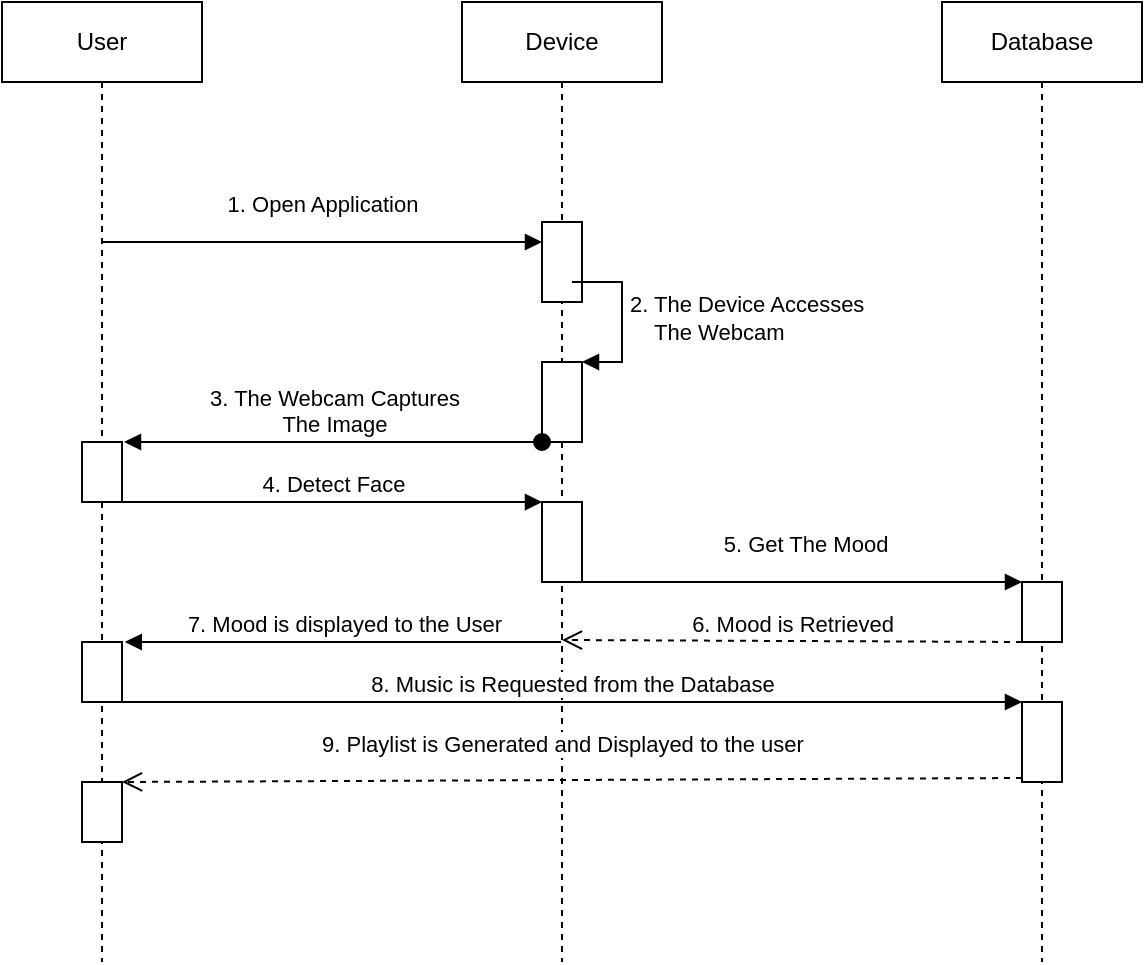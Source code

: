 <mxfile version="13.7.3" type="device"><diagram id="GIO86ZSB9DiLdFa-u4M0" name="Page-1"><mxGraphModel dx="1278" dy="548" grid="1" gridSize="10" guides="1" tooltips="1" connect="1" arrows="1" fold="1" page="1" pageScale="1" pageWidth="850" pageHeight="1100" math="0" shadow="0"><root><mxCell id="0"/><mxCell id="1" parent="0"/><mxCell id="Yeu4cL2g47HZ1VGgiqsx-1" value="User" style="shape=umlLifeline;perimeter=lifelinePerimeter;whiteSpace=wrap;html=1;container=1;collapsible=0;recursiveResize=0;outlineConnect=0;" vertex="1" parent="1"><mxGeometry x="80" y="40" width="100" height="480" as="geometry"/></mxCell><mxCell id="Yeu4cL2g47HZ1VGgiqsx-10" value="" style="html=1;points=[];perimeter=orthogonalPerimeter;" vertex="1" parent="Yeu4cL2g47HZ1VGgiqsx-1"><mxGeometry x="40" y="220" width="20" height="30" as="geometry"/></mxCell><mxCell id="Yeu4cL2g47HZ1VGgiqsx-2" value="Device&lt;br&gt;" style="shape=umlLifeline;perimeter=lifelinePerimeter;whiteSpace=wrap;html=1;container=1;collapsible=0;recursiveResize=0;outlineConnect=0;" vertex="1" parent="1"><mxGeometry x="310" y="40" width="100" height="480" as="geometry"/></mxCell><mxCell id="Yeu4cL2g47HZ1VGgiqsx-7" value="" style="html=1;points=[];perimeter=orthogonalPerimeter;" vertex="1" parent="Yeu4cL2g47HZ1VGgiqsx-2"><mxGeometry x="40" y="110" width="20" height="40" as="geometry"/></mxCell><mxCell id="Yeu4cL2g47HZ1VGgiqsx-8" value="" style="html=1;points=[];perimeter=orthogonalPerimeter;" vertex="1" parent="Yeu4cL2g47HZ1VGgiqsx-2"><mxGeometry x="40" y="180" width="20" height="40" as="geometry"/></mxCell><mxCell id="Yeu4cL2g47HZ1VGgiqsx-12" value="" style="html=1;points=[];perimeter=orthogonalPerimeter;" vertex="1" parent="Yeu4cL2g47HZ1VGgiqsx-2"><mxGeometry x="40" y="250.01" width="20" height="40" as="geometry"/></mxCell><mxCell id="Yeu4cL2g47HZ1VGgiqsx-13" value="&amp;nbsp;4. Detect Face" style="html=1;verticalAlign=bottom;endArrow=block;entryX=0;entryY=0;" edge="1" target="Yeu4cL2g47HZ1VGgiqsx-12" parent="Yeu4cL2g47HZ1VGgiqsx-2"><mxGeometry relative="1" as="geometry"><mxPoint x="-171" y="250" as="sourcePoint"/></mxGeometry></mxCell><mxCell id="Yeu4cL2g47HZ1VGgiqsx-3" value="Database" style="shape=umlLifeline;perimeter=lifelinePerimeter;whiteSpace=wrap;html=1;container=1;collapsible=0;recursiveResize=0;outlineConnect=0;" vertex="1" parent="1"><mxGeometry x="550" y="40" width="100" height="480" as="geometry"/></mxCell><mxCell id="Yeu4cL2g47HZ1VGgiqsx-16" value="" style="html=1;points=[];perimeter=orthogonalPerimeter;" vertex="1" parent="Yeu4cL2g47HZ1VGgiqsx-3"><mxGeometry x="40" y="290.01" width="20" height="29.99" as="geometry"/></mxCell><mxCell id="Yeu4cL2g47HZ1VGgiqsx-5" value="1. Open Application" style="html=1;verticalAlign=bottom;endArrow=block;" edge="1" parent="1" target="Yeu4cL2g47HZ1VGgiqsx-7"><mxGeometry y="10" width="80" relative="1" as="geometry"><mxPoint x="130" y="160" as="sourcePoint"/><mxPoint x="350" y="160" as="targetPoint"/><mxPoint as="offset"/></mxGeometry></mxCell><mxCell id="Yeu4cL2g47HZ1VGgiqsx-9" value="2. The Device Accesses&amp;nbsp;&lt;br&gt;&amp;nbsp; &amp;nbsp; The Webcam" style="edgeStyle=orthogonalEdgeStyle;html=1;align=left;spacingLeft=2;endArrow=block;rounded=0;entryX=1;entryY=0;" edge="1" target="Yeu4cL2g47HZ1VGgiqsx-8" parent="1"><mxGeometry relative="1" as="geometry"><mxPoint x="365" y="180" as="sourcePoint"/><Array as="points"><mxPoint x="390" y="180"/></Array></mxGeometry></mxCell><mxCell id="Yeu4cL2g47HZ1VGgiqsx-11" value="3. The Webcam Captures&lt;br&gt;The Image" style="html=1;verticalAlign=bottom;startArrow=oval;endArrow=block;startSize=8;" edge="1" parent="1"><mxGeometry relative="1" as="geometry"><mxPoint x="350" y="260" as="sourcePoint"/><mxPoint x="141" y="260" as="targetPoint"/></mxGeometry></mxCell><mxCell id="Yeu4cL2g47HZ1VGgiqsx-15" value="&amp;nbsp;5. Get The Mood" style="html=1;verticalAlign=bottom;endArrow=block;" edge="1" parent="1"><mxGeometry y="10" width="80" relative="1" as="geometry"><mxPoint x="370" y="330" as="sourcePoint"/><mxPoint x="590" y="330" as="targetPoint"/><mxPoint as="offset"/></mxGeometry></mxCell><mxCell id="Yeu4cL2g47HZ1VGgiqsx-17" value="6. Mood is Retrieved" style="html=1;verticalAlign=bottom;endArrow=open;dashed=1;endSize=8;" edge="1" parent="1"><mxGeometry relative="1" as="geometry"><mxPoint x="590" y="360" as="sourcePoint"/><mxPoint x="360" y="359" as="targetPoint"/></mxGeometry></mxCell><mxCell id="Yeu4cL2g47HZ1VGgiqsx-18" value="" style="html=1;points=[];perimeter=orthogonalPerimeter;" vertex="1" parent="1"><mxGeometry x="120" y="360" width="20" height="30" as="geometry"/></mxCell><mxCell id="Yeu4cL2g47HZ1VGgiqsx-19" value="7. Mood is displayed to the User" style="html=1;verticalAlign=bottom;endArrow=block;entryX=1.07;entryY=0;entryDx=0;entryDy=0;entryPerimeter=0;" edge="1" parent="1" source="Yeu4cL2g47HZ1VGgiqsx-2" target="Yeu4cL2g47HZ1VGgiqsx-18"><mxGeometry width="80" relative="1" as="geometry"><mxPoint x="280" y="360" as="sourcePoint"/><mxPoint x="360" y="360" as="targetPoint"/></mxGeometry></mxCell><mxCell id="Yeu4cL2g47HZ1VGgiqsx-20" value="" style="html=1;points=[];perimeter=orthogonalPerimeter;" vertex="1" parent="1"><mxGeometry x="590" y="390" width="20" height="40" as="geometry"/></mxCell><mxCell id="Yeu4cL2g47HZ1VGgiqsx-21" value="8. Music is Requested from the Database" style="html=1;verticalAlign=bottom;endArrow=block;entryX=0;entryY=0;" edge="1" target="Yeu4cL2g47HZ1VGgiqsx-20" parent="1"><mxGeometry relative="1" as="geometry"><mxPoint x="140" y="390" as="sourcePoint"/></mxGeometry></mxCell><mxCell id="Yeu4cL2g47HZ1VGgiqsx-22" value="9. Playlist is Generated and Displayed to the user" style="html=1;verticalAlign=bottom;endArrow=open;dashed=1;endSize=8;exitX=0;exitY=0.95;" edge="1" source="Yeu4cL2g47HZ1VGgiqsx-20" parent="1" target="Yeu4cL2g47HZ1VGgiqsx-23"><mxGeometry x="0.022" y="-9" relative="1" as="geometry"><mxPoint x="140" y="466" as="targetPoint"/><mxPoint as="offset"/></mxGeometry></mxCell><mxCell id="Yeu4cL2g47HZ1VGgiqsx-23" value="" style="html=1;points=[];perimeter=orthogonalPerimeter;" vertex="1" parent="1"><mxGeometry x="120" y="430" width="20" height="30" as="geometry"/></mxCell></root></mxGraphModel></diagram></mxfile>
